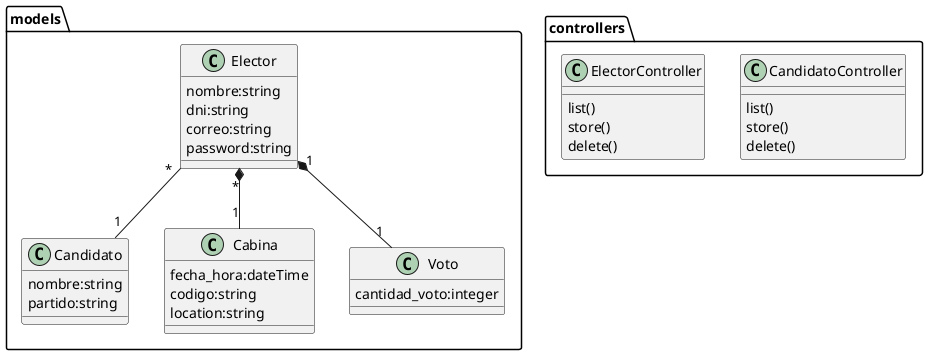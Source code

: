 @startuml
class models.Elector{
nombre:string
dni:string
correo:string
password:string
}
class models.Candidato{
nombre:string
partido:string
}
class models.Cabina{
fecha_hora:dateTime
codigo:string
location:string
}
class models.Voto{
cantidad_voto:integer
}

models.Elector "1" *-- "1" models.Voto
models.Elector "*" *-- "1" models.Cabina
models.Elector "*" -- "1" models.Candidato


class controllers.CandidatoController{
list()
store()
delete()
}
class controllers.ElectorController{
list()
store()
delete()
}
@enduml
